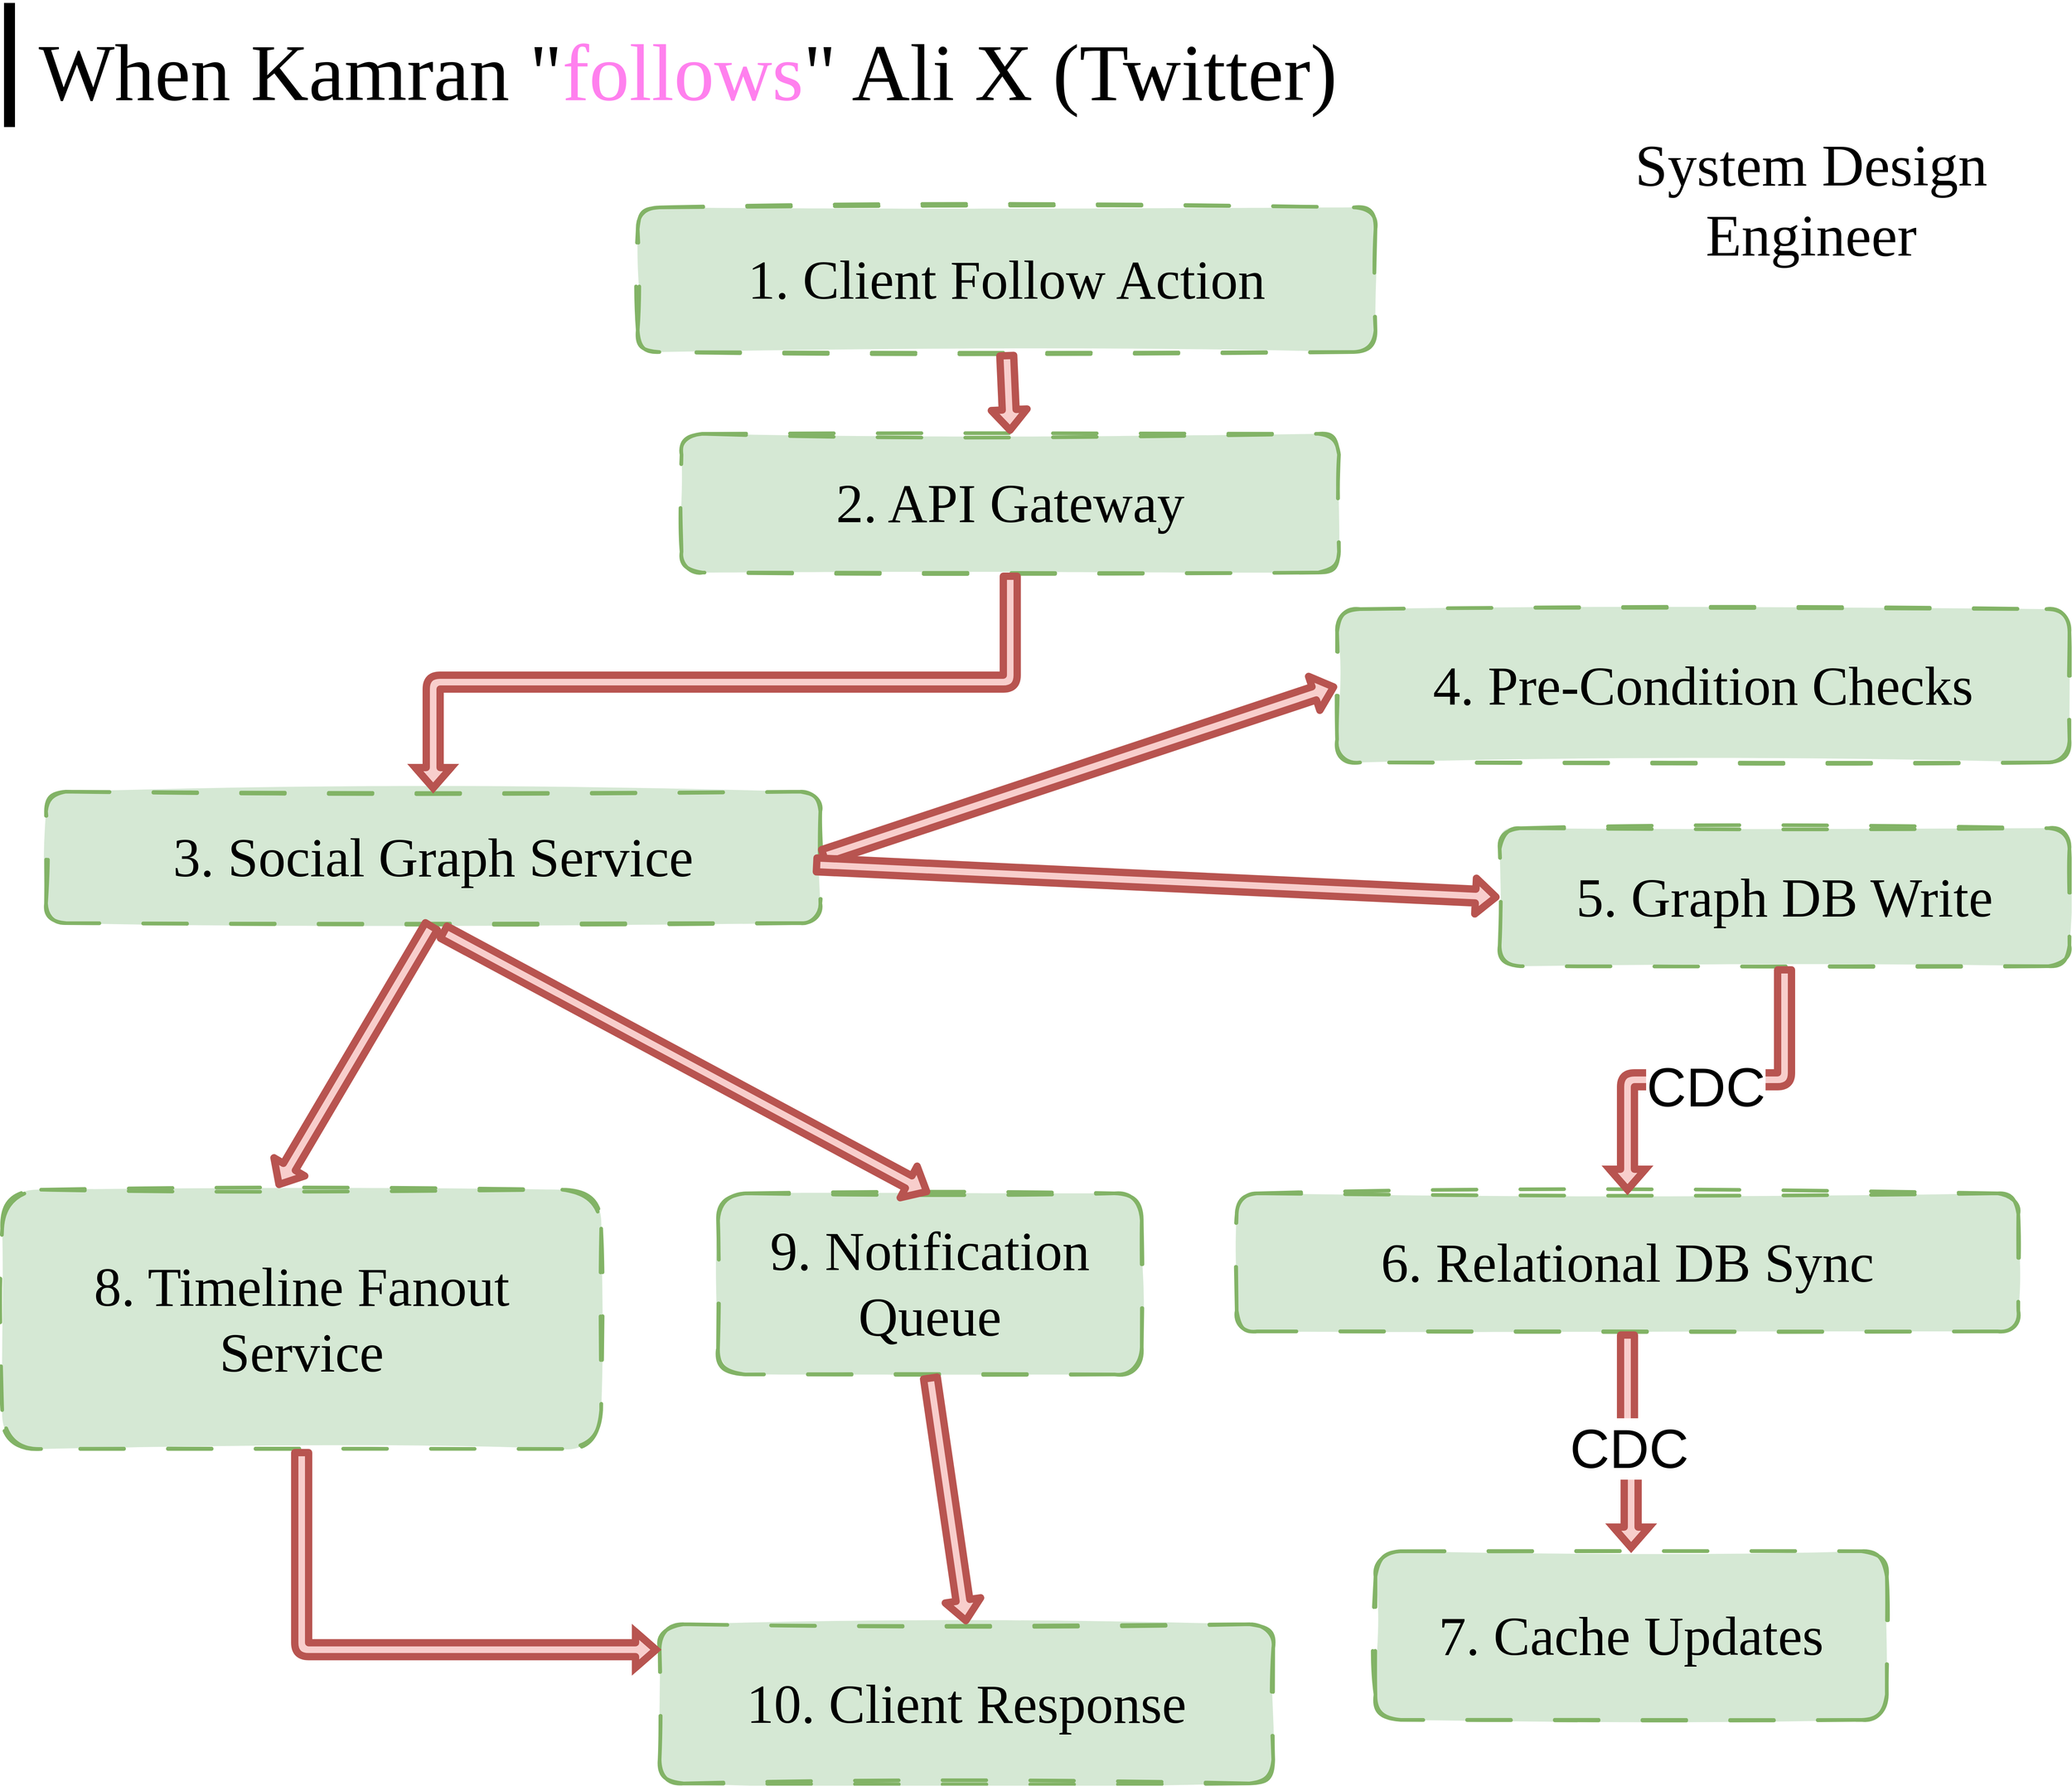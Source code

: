 <mxfile version="26.2.14">
  <diagram name="Page-1" id="kw5tApQOLxetqISVFKjF">
    <mxGraphModel dx="3522" dy="3278" grid="1" gridSize="10" guides="1" tooltips="1" connect="1" arrows="1" fold="1" page="1" pageScale="1" pageWidth="3000" pageHeight="3000" background="light-dark(#FFFFFF,#000000)" math="0" shadow="0">
      <root>
        <mxCell id="0" />
        <mxCell id="1" parent="0" />
        <mxCell id="RP1mrb15_0kgAFn6U0BM-28" value="&lt;div&gt;&lt;font&gt;When Kamran &quot;&lt;font color=&quot;#ff80ee&quot;&gt;&lt;span style=&quot;caret-color: rgb(255, 128, 238);&quot;&gt;follows&lt;/span&gt;&lt;/font&gt;&quot; Ali X (Twitter)&lt;/font&gt;&lt;/div&gt;" style="text;html=1;align=left;verticalAlign=middle;whiteSpace=wrap;rounded=0;fontFamily=Gloria Hallelujah;fontSource=https%3A%2F%2Ffonts.googleapis.com%2Fcss%3Ffamily%3DGloria%2BHallelujah;fontSize=110;fontColor=default;" parent="1" vertex="1">
          <mxGeometry x="168.03" y="50" width="2751.97" height="190" as="geometry" />
        </mxCell>
        <mxCell id="RP1mrb15_0kgAFn6U0BM-29" value="" style="shape=link;html=1;rounded=0;fontFamily=Gloria Hallelujah;fontSource=https%3A%2F%2Ffonts.googleapis.com%2Fcss%3Ffamily%3DGloria%2BHallelujah;fontSize=31;fontColor=default;width=0;strokeColor=light-dark(#000000,#76B7AC);strokeWidth=8;" parent="1" edge="1">
          <mxGeometry width="100" relative="1" as="geometry">
            <mxPoint x="130" y="220" as="sourcePoint" />
            <mxPoint x="130" y="50" as="targetPoint" />
          </mxGeometry>
        </mxCell>
        <mxCell id="RP1mrb15_0kgAFn6U0BM-31" value="&lt;font style=&quot;color: light-dark(rgb(0, 0, 0), rgb(118, 183, 172)); font-size: 80px;&quot;&gt;System Design Engineer&lt;/font&gt;" style="text;html=1;align=center;verticalAlign=middle;whiteSpace=wrap;rounded=1;fontFamily=Gloria Hallelujah;fontSource=https%3A%2F%2Ffonts.googleapis.com%2Fcss%3Ffamily%3DGloria%2BHallelujah;fontSize=60;fontColor=default;strokeColor=none;sketch=1;curveFitting=1;jiggle=2;" parent="1" vertex="1">
          <mxGeometry x="2242.58" y="180" width="707.42" height="280" as="geometry" />
        </mxCell>
        <mxCell id="XnAnlmWpmthATIi3_jsx-1" value="1. Client Follow Action" style="whiteSpace=wrap;strokeWidth=5;dashed=1;dashPattern=12 12;rounded=1;sketch=1;curveFitting=1;jiggle=2;fillColor=#d5e8d4;strokeColor=#82b366;fillStyle=solid;fontSize=75;fontFamily=Gloria Hallelujah;fontSource=https%3A%2F%2Ffonts.googleapis.com%2Fcss%3Ffamily%3DGloria%2BHallelujah;" parent="1" vertex="1">
          <mxGeometry x="990" y="330" width="1010" height="198" as="geometry" />
        </mxCell>
        <mxCell id="XnAnlmWpmthATIi3_jsx-2" value="2. API Gateway" style="whiteSpace=wrap;strokeWidth=5;rounded=1;dashed=1;dashPattern=12 12;sketch=1;jiggle=2;fillStyle=solid;curveFitting=1;strokeColor=#82b366;align=center;verticalAlign=middle;fontFamily=Gloria Hallelujah;fontSize=75;fontColor=default;fillColor=#d5e8d4;fontSource=https%3A%2F%2Ffonts.googleapis.com%2Fcss%3Ffamily%3DGloria%2BHallelujah;" parent="1" vertex="1">
          <mxGeometry x="1050" y="640" width="900" height="190" as="geometry" />
        </mxCell>
        <mxCell id="XnAnlmWpmthATIi3_jsx-3" value="3. Social Graph Service" style="whiteSpace=wrap;strokeWidth=5;rounded=1;dashed=1;dashPattern=12 12;sketch=1;jiggle=2;fillStyle=solid;curveFitting=1;strokeColor=#82b366;align=center;verticalAlign=middle;fontFamily=Gloria Hallelujah;fontSize=75;fontColor=default;fillColor=#d5e8d4;fontSource=https%3A%2F%2Ffonts.googleapis.com%2Fcss%3Ffamily%3DGloria%2BHallelujah;" parent="1" vertex="1">
          <mxGeometry x="180" y="1130" width="1060" height="180" as="geometry" />
        </mxCell>
        <mxCell id="XnAnlmWpmthATIi3_jsx-4" value="4. Pre-Condition Checks" style="whiteSpace=wrap;strokeWidth=5;rounded=1;dashed=1;dashPattern=12 12;sketch=1;jiggle=2;fillStyle=solid;curveFitting=1;strokeColor=#82b366;align=center;verticalAlign=middle;fontFamily=Gloria Hallelujah;fontSize=75;fontColor=default;fillColor=#d5e8d4;fontSource=https%3A%2F%2Ffonts.googleapis.com%2Fcss%3Ffamily%3DGloria%2BHallelujah;" parent="1" vertex="1">
          <mxGeometry x="1947.42" y="880" width="1002.58" height="210" as="geometry" />
        </mxCell>
        <mxCell id="XnAnlmWpmthATIi3_jsx-5" value="5. Graph DB Write" style="whiteSpace=wrap;strokeWidth=5;rounded=1;dashed=1;dashPattern=12 12;sketch=1;jiggle=2;fillStyle=solid;curveFitting=1;strokeColor=#82b366;align=center;verticalAlign=middle;fontFamily=Gloria Hallelujah;fontSize=75;fontColor=default;fillColor=#d5e8d4;fontSource=https%3A%2F%2Ffonts.googleapis.com%2Fcss%3Ffamily%3DGloria%2BHallelujah;" parent="1" vertex="1">
          <mxGeometry x="2170" y="1180" width="780" height="189" as="geometry" />
        </mxCell>
        <mxCell id="XnAnlmWpmthATIi3_jsx-6" value="6. Relational DB Sync" style="whiteSpace=wrap;strokeWidth=5;rounded=1;dashed=1;dashPattern=12 12;sketch=1;jiggle=2;fillStyle=solid;curveFitting=1;strokeColor=#82b366;align=center;verticalAlign=middle;fontFamily=Gloria Hallelujah;fontSize=75;fontColor=default;fillColor=#d5e8d4;fontSource=https%3A%2F%2Ffonts.googleapis.com%2Fcss%3Ffamily%3DGloria%2BHallelujah;" parent="1" vertex="1">
          <mxGeometry x="1810" y="1680" width="1070" height="189" as="geometry" />
        </mxCell>
        <mxCell id="XnAnlmWpmthATIi3_jsx-7" value="7. Cache Updates" style="whiteSpace=wrap;strokeWidth=5;rounded=1;dashed=1;dashPattern=12 12;sketch=1;jiggle=2;fillStyle=solid;curveFitting=1;strokeColor=#82b366;align=center;verticalAlign=middle;fontFamily=Gloria Hallelujah;fontSize=75;fontColor=default;fillColor=#d5e8d4;fontSource=https%3A%2F%2Ffonts.googleapis.com%2Fcss%3Ffamily%3DGloria%2BHallelujah;" parent="1" vertex="1">
          <mxGeometry x="2000" y="2170" width="700" height="231" as="geometry" />
        </mxCell>
        <mxCell id="XnAnlmWpmthATIi3_jsx-8" value="8. Timeline Fanout&#xa;Service" style="whiteSpace=wrap;strokeWidth=5;rounded=1;dashed=1;dashPattern=12 12;sketch=1;jiggle=2;fillStyle=solid;curveFitting=1;strokeColor=#82b366;align=center;verticalAlign=middle;fontFamily=Gloria Hallelujah;fontSize=75;fontColor=default;fillColor=#d5e8d4;fontSource=https%3A%2F%2Ffonts.googleapis.com%2Fcss%3Ffamily%3DGloria%2BHallelujah;" parent="1" vertex="1">
          <mxGeometry x="120" y="1675" width="820" height="355" as="geometry" />
        </mxCell>
        <mxCell id="XnAnlmWpmthATIi3_jsx-9" value="9. Notification Queue" style="whiteSpace=wrap;strokeWidth=5;rounded=1;dashed=1;dashPattern=12 12;sketch=1;jiggle=2;fillStyle=solid;curveFitting=1;strokeColor=#82b366;align=center;verticalAlign=middle;fontFamily=Gloria Hallelujah;fontSize=75;fontColor=default;fillColor=#d5e8d4;fontSource=https%3A%2F%2Ffonts.googleapis.com%2Fcss%3Ffamily%3DGloria%2BHallelujah;" parent="1" vertex="1">
          <mxGeometry x="1100" y="1680" width="580" height="248" as="geometry" />
        </mxCell>
        <mxCell id="XnAnlmWpmthATIi3_jsx-11" value="10. Client Response" style="whiteSpace=wrap;strokeWidth=5;rounded=1;dashed=1;dashPattern=12 12;sketch=1;jiggle=2;fillStyle=solid;curveFitting=1;strokeColor=#82b366;align=center;verticalAlign=middle;fontFamily=Gloria Hallelujah;fontSize=75;fontColor=default;fillColor=#d5e8d4;fontSource=https%3A%2F%2Ffonts.googleapis.com%2Fcss%3Ffamily%3DGloria%2BHallelujah;" parent="1" vertex="1">
          <mxGeometry x="1020" y="2270" width="840" height="218" as="geometry" />
        </mxCell>
        <mxCell id="XnAnlmWpmthATIi3_jsx-13" value="" style="curved=1;startArrow=none;endArrow=block;exitX=0.5;exitY=1;entryX=0.5;entryY=0;rounded=1;shape=flexArrow;fillColor=#f8cecc;strokeColor=#b85450;strokeWidth=10;fillStyle=solid;" parent="1" source="XnAnlmWpmthATIi3_jsx-1" target="XnAnlmWpmthATIi3_jsx-2" edge="1">
          <mxGeometry relative="1" as="geometry">
            <Array as="points" />
          </mxGeometry>
        </mxCell>
        <mxCell id="XnAnlmWpmthATIi3_jsx-14" value="" style="startArrow=none;endArrow=block;exitX=0.5;exitY=1;entryX=0.5;entryY=0;rounded=1;fillStyle=solid;strokeColor=#b85450;strokeWidth=10;align=center;verticalAlign=middle;fontFamily=Helvetica;fontSize=11;fontColor=default;labelBackgroundColor=default;fillColor=#f8cecc;shape=flexArrow;exitDx=0;exitDy=0;edgeStyle=orthogonalEdgeStyle;" parent="1" source="XnAnlmWpmthATIi3_jsx-2" target="XnAnlmWpmthATIi3_jsx-3" edge="1">
          <mxGeometry relative="1" as="geometry" />
        </mxCell>
        <mxCell id="XnAnlmWpmthATIi3_jsx-15" value="" style="curved=1;startArrow=none;endArrow=block;exitX=1;exitY=0.5;entryX=0;entryY=0.5;rounded=1;fillStyle=solid;strokeColor=#b85450;strokeWidth=10;align=center;verticalAlign=middle;fontFamily=Helvetica;fontSize=11;fontColor=default;labelBackgroundColor=default;fillColor=#f8cecc;shape=flexArrow;exitDx=0;exitDy=0;entryDx=0;entryDy=0;" parent="1" source="XnAnlmWpmthATIi3_jsx-3" target="XnAnlmWpmthATIi3_jsx-4" edge="1">
          <mxGeometry relative="1" as="geometry">
            <Array as="points" />
          </mxGeometry>
        </mxCell>
        <mxCell id="XnAnlmWpmthATIi3_jsx-17" value="CDC" style="curved=1;startArrow=none;endArrow=block;exitX=0.5;exitY=1;entryX=0.5;entryY=0;rounded=1;edgeStyle=orthogonalEdgeStyle;fillStyle=solid;strokeColor=#b85450;strokeWidth=10;align=center;verticalAlign=middle;fontFamily=Helvetica;fontSize=75;fontColor=default;labelBackgroundColor=light-dark(#FFFFFF,#000000);fillColor=#f8cecc;shape=flexArrow;exitDx=0;exitDy=0;entryDx=0;entryDy=0;" parent="1" source="XnAnlmWpmthATIi3_jsx-5" target="XnAnlmWpmthATIi3_jsx-6" edge="1">
          <mxGeometry relative="1" as="geometry" />
        </mxCell>
        <mxCell id="XnAnlmWpmthATIi3_jsx-19" value="CDC" style="startArrow=none;endArrow=block;exitX=0.5;exitY=1;entryX=0.5;entryY=0;rounded=1;fillStyle=solid;strokeColor=#b85450;strokeWidth=10;align=center;verticalAlign=middle;fontFamily=Helvetica;fontSize=75;fontColor=default;labelBackgroundColor=light-dark(#FFFFFF,#000000);fillColor=#f8cecc;shape=flexArrow;edgeStyle=orthogonalEdgeStyle;entryDx=0;entryDy=0;" parent="1" source="XnAnlmWpmthATIi3_jsx-6" target="XnAnlmWpmthATIi3_jsx-7" edge="1">
          <mxGeometry relative="1" as="geometry" />
        </mxCell>
        <mxCell id="XnAnlmWpmthATIi3_jsx-23" value="" style="curved=1;startArrow=none;endArrow=block;exitX=0.5;exitY=1;entryX=0;entryY=0.16;rounded=1;edgeStyle=orthogonalEdgeStyle;fillStyle=solid;strokeColor=#b85450;strokeWidth=10;align=center;verticalAlign=middle;fontFamily=Helvetica;fontSize=11;fontColor=default;labelBackgroundColor=default;fillColor=#f8cecc;shape=flexArrow;" parent="1" source="XnAnlmWpmthATIi3_jsx-8" target="XnAnlmWpmthATIi3_jsx-11" edge="1">
          <mxGeometry relative="1" as="geometry" />
        </mxCell>
        <mxCell id="XnAnlmWpmthATIi3_jsx-24" value="" style="curved=1;startArrow=none;endArrow=block;exitX=0.5;exitY=1;entryX=0.5;entryY=0;rounded=1;fillStyle=solid;strokeColor=#b85450;strokeWidth=10;align=center;verticalAlign=middle;fontFamily=Helvetica;fontSize=11;fontColor=default;labelBackgroundColor=default;fillColor=#f8cecc;shape=flexArrow;" parent="1" source="XnAnlmWpmthATIi3_jsx-9" target="XnAnlmWpmthATIi3_jsx-11" edge="1">
          <mxGeometry relative="1" as="geometry">
            <Array as="points" />
          </mxGeometry>
        </mxCell>
        <mxCell id="XnAnlmWpmthATIi3_jsx-27" value="" style="curved=1;startArrow=none;endArrow=block;exitX=1;exitY=0.5;entryX=0;entryY=0.5;rounded=1;fillStyle=solid;strokeColor=#b85450;strokeWidth=10;align=center;verticalAlign=middle;fontFamily=Helvetica;fontSize=11;fontColor=default;labelBackgroundColor=default;fillColor=#f8cecc;shape=flexArrow;exitDx=0;exitDy=0;entryDx=0;entryDy=0;" parent="1" target="XnAnlmWpmthATIi3_jsx-5" edge="1">
          <mxGeometry relative="1" as="geometry">
            <Array as="points" />
            <mxPoint x="1230" y="1230" as="sourcePoint" />
            <mxPoint x="1910" y="984" as="targetPoint" />
          </mxGeometry>
        </mxCell>
        <mxCell id="XnAnlmWpmthATIi3_jsx-28" value="" style="curved=1;startArrow=none;endArrow=block;exitX=0.5;exitY=1;entryX=0.459;entryY=-0.008;rounded=1;fillStyle=solid;strokeColor=#b85450;strokeWidth=10;align=center;verticalAlign=middle;fontFamily=Helvetica;fontSize=11;fontColor=default;labelBackgroundColor=default;fillColor=#f8cecc;shape=flexArrow;exitDx=0;exitDy=0;entryDx=0;entryDy=0;entryPerimeter=0;" parent="1" source="XnAnlmWpmthATIi3_jsx-3" target="XnAnlmWpmthATIi3_jsx-8" edge="1">
          <mxGeometry relative="1" as="geometry">
            <Array as="points" />
            <mxPoint x="680" y="1626" as="sourcePoint" />
            <mxPoint x="1360" y="1380" as="targetPoint" />
          </mxGeometry>
        </mxCell>
        <mxCell id="XnAnlmWpmthATIi3_jsx-29" value="" style="curved=1;startArrow=none;endArrow=block;exitX=0.5;exitY=1;entryX=0.5;entryY=0;rounded=1;fillStyle=solid;strokeColor=#b85450;strokeWidth=10;align=center;verticalAlign=middle;fontFamily=Helvetica;fontSize=11;fontColor=default;labelBackgroundColor=default;fillColor=#f8cecc;shape=flexArrow;exitDx=0;exitDy=0;entryDx=0;entryDy=0;" parent="1" target="XnAnlmWpmthATIi3_jsx-9" edge="1">
          <mxGeometry relative="1" as="geometry">
            <Array as="points" />
            <mxPoint x="720" y="1320" as="sourcePoint" />
            <mxPoint x="506" y="1778" as="targetPoint" />
          </mxGeometry>
        </mxCell>
      </root>
    </mxGraphModel>
  </diagram>
</mxfile>
